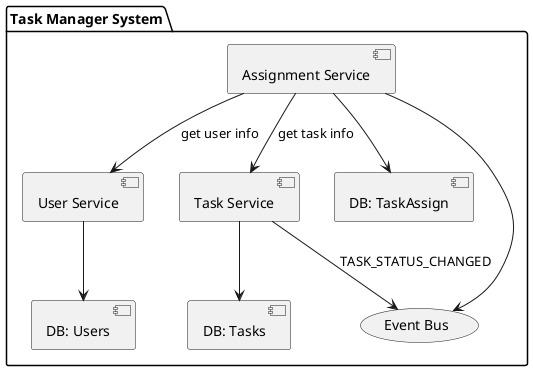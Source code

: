@startuml
package "Task Manager System" {
  [User Service] --> [DB: Users]
  [Task Service] --> [DB: Tasks]
  [Assignment Service] --> [DB: TaskAssign]

  [Assignment Service] --> [User Service] : get user info
  [Assignment Service] --> [Task Service] : get task info

  [Task Service] --> (Event Bus) : TASK_STATUS_CHANGED
  [Assignment Service] --> (Event Bus)
}
@enduml

